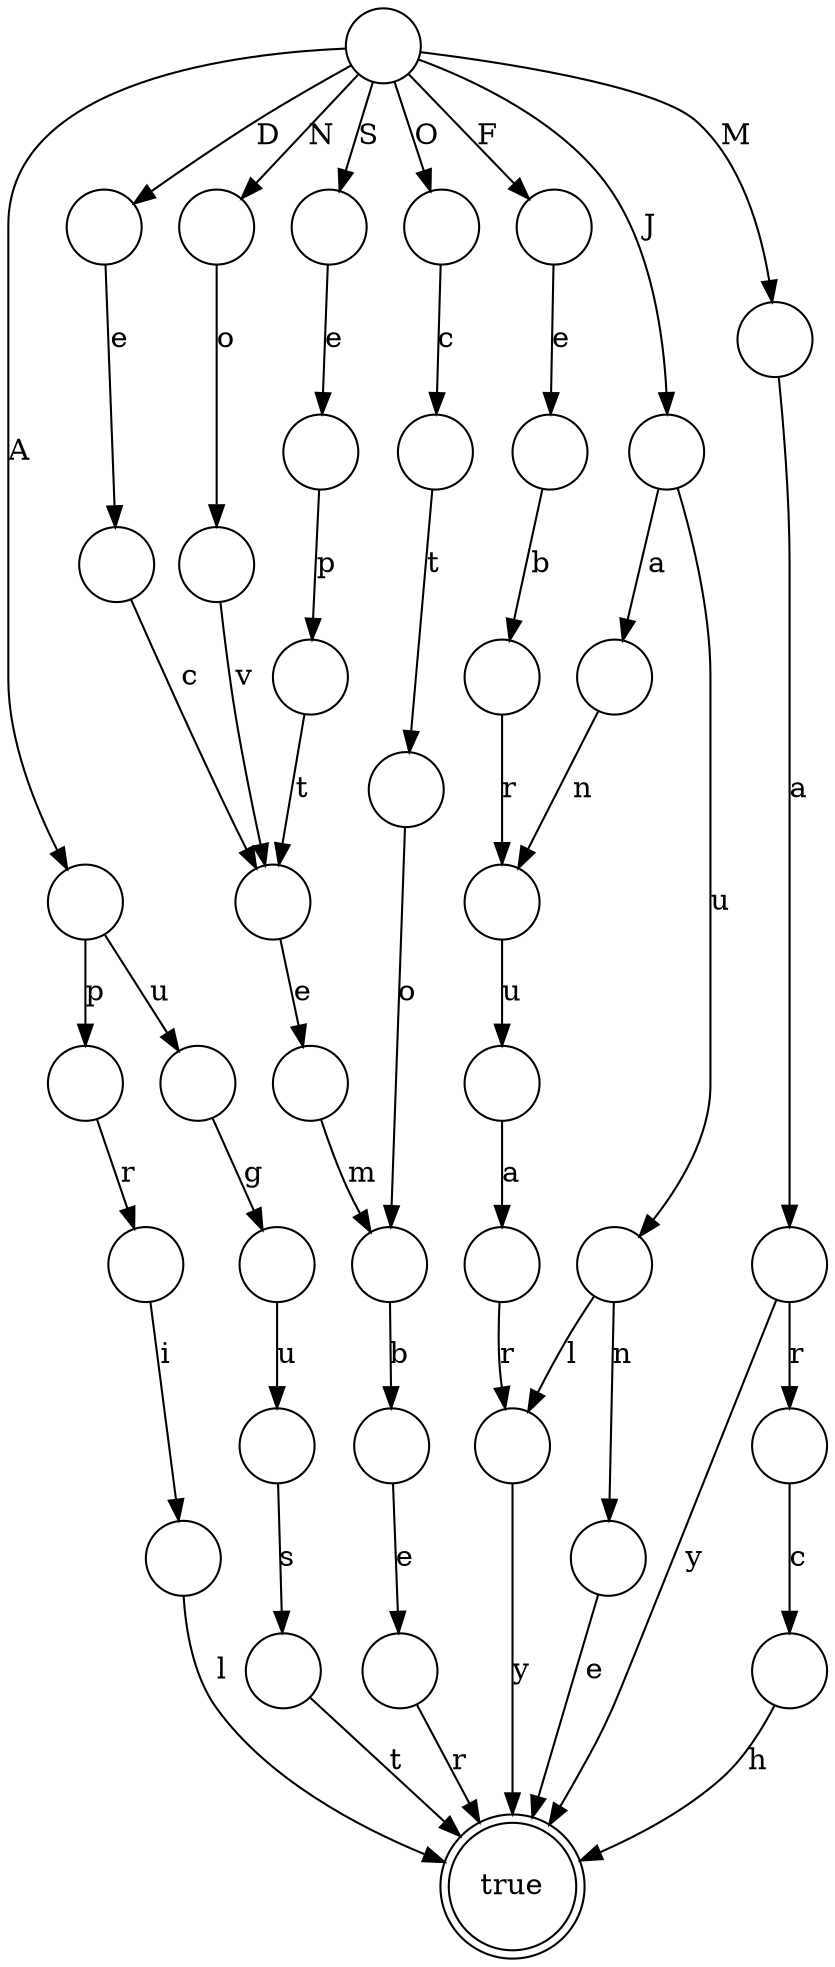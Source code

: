 digraph Trie {
  "0" [shape=circle,label=""];
  "0" -> "1" [label="A"];
  "1" [shape=circle,label=""];
  "1" -> "2" [label="p"];
  "2" [shape=circle,label=""];
  "2" -> "3" [label="r"];
  "3" [shape=circle,label=""];
  "3" -> "4" [label="i"];
  "4" [shape=circle,label=""];
  "4" -> "5" [label="l"];
  "5" [shape=doublecircle,label="true"];
  "1" -> "6" [label="u"];
  "6" [shape=circle,label=""];
  "6" -> "7" [label="g"];
  "7" [shape=circle,label=""];
  "7" -> "8" [label="u"];
  "8" [shape=circle,label=""];
  "8" -> "9" [label="s"];
  "9" [shape=circle,label=""];
  "9" -> "5" [label="t"];
  "0" -> "11" [label="D"];
  "11" [shape=circle,label=""];
  "11" -> "12" [label="e"];
  "12" [shape=circle,label=""];
  "12" -> "13" [label="c"];
  "13" [shape=circle,label=""];
  "13" -> "14" [label="e"];
  "14" [shape=circle,label=""];
  "14" -> "15" [label="m"];
  "15" [shape=circle,label=""];
  "15" -> "16" [label="b"];
  "16" [shape=circle,label=""];
  "16" -> "17" [label="e"];
  "17" [shape=circle,label=""];
  "17" -> "5" [label="r"];
  "0" -> "19" [label="F"];
  "19" [shape=circle,label=""];
  "19" -> "20" [label="e"];
  "20" [shape=circle,label=""];
  "20" -> "21" [label="b"];
  "21" [shape=circle,label=""];
  "21" -> "22" [label="r"];
  "22" [shape=circle,label=""];
  "22" -> "23" [label="u"];
  "23" [shape=circle,label=""];
  "23" -> "24" [label="a"];
  "24" [shape=circle,label=""];
  "24" -> "25" [label="r"];
  "25" [shape=circle,label=""];
  "25" -> "5" [label="y"];
  "0" -> "27" [label="J"];
  "27" [shape=circle,label=""];
  "27" -> "28" [label="a"];
  "28" [shape=circle,label=""];
  "28" -> "22" [label="n"];
  "27" -> "34" [label="u"];
  "34" [shape=circle,label=""];
  "34" -> "25" [label="l"];
  "34" -> "37" [label="n"];
  "37" [shape=circle,label=""];
  "37" -> "5" [label="e"];
  "0" -> "39" [label="M"];
  "39" [shape=circle,label=""];
  "39" -> "40" [label="a"];
  "40" [shape=circle,label=""];
  "40" -> "41" [label="r"];
  "41" [shape=circle,label=""];
  "41" -> "42" [label="c"];
  "42" [shape=circle,label=""];
  "42" -> "5" [label="h"];
  "40" -> "5" [label="y"];
  "0" -> "45" [label="N"];
  "45" [shape=circle,label=""];
  "45" -> "46" [label="o"];
  "46" [shape=circle,label=""];
  "46" -> "13" [label="v"];
  "0" -> "53" [label="O"];
  "53" [shape=circle,label=""];
  "53" -> "54" [label="c"];
  "54" [shape=circle,label=""];
  "54" -> "55" [label="t"];
  "55" [shape=circle,label=""];
  "55" -> "15" [label="o"];
  "0" -> "60" [label="S"];
  "60" [shape=circle,label=""];
  "60" -> "61" [label="e"];
  "61" [shape=circle,label=""];
  "61" -> "62" [label="p"];
  "62" [shape=circle,label=""];
  "62" -> "13" [label="t"];
}
